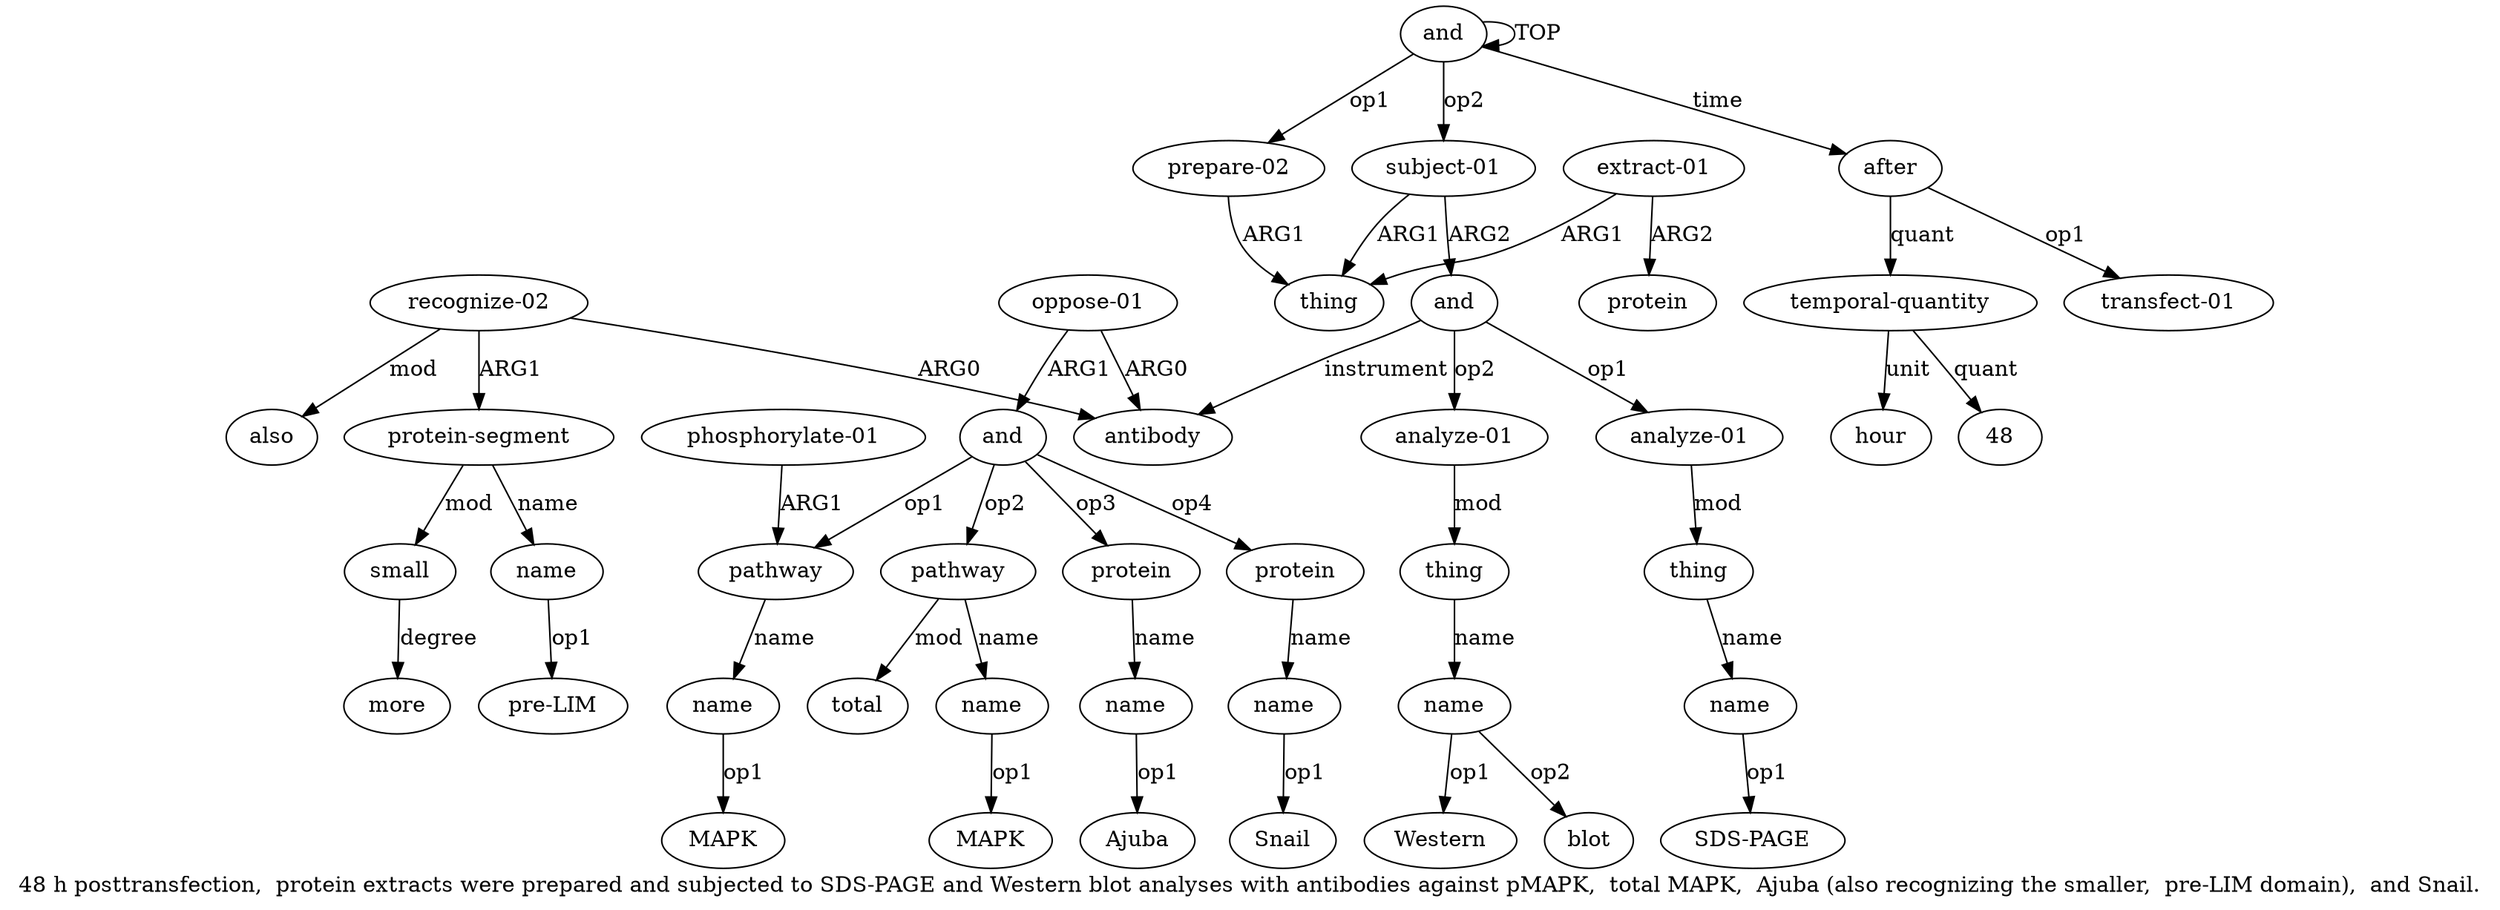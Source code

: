 digraph  {
	graph [label="48 h posttransfection,  protein extracts were prepared and subjected to SDS-PAGE and Western blot analyses with antibodies against \
pMAPK,  total MAPK,  Ajuba (also recognizing the smaller,  pre-LIM domain),  and Snail."];
	node [label="\N"];
	a20	 [color=black,
		gold_ind=20,
		gold_label=name,
		label=name,
		test_ind=20,
		test_label=name];
	"a20 MAPK"	 [color=black,
		gold_ind=-1,
		gold_label=MAPK,
		label=MAPK,
		test_ind=-1,
		test_label=MAPK];
	a20 -> "a20 MAPK" [key=0,
	color=black,
	gold_label=op1,
	label=op1,
	test_label=op1];
a21 [color=black,
	gold_ind=21,
	gold_label=total,
	label=total,
	test_ind=21,
	test_label=total];
a22 [color=black,
	gold_ind=22,
	gold_label=protein,
	label=protein,
	test_ind=22,
	test_label=protein];
a23 [color=black,
	gold_ind=23,
	gold_label=name,
	label=name,
	test_ind=23,
	test_label=name];
a22 -> a23 [key=0,
color=black,
gold_label=name,
label=name,
test_label=name];
"a23 Ajuba" [color=black,
gold_ind=-1,
gold_label=Ajuba,
label=Ajuba,
test_ind=-1,
test_label=Ajuba];
a23 -> "a23 Ajuba" [key=0,
color=black,
gold_label=op1,
label=op1,
test_label=op1];
a24 [color=black,
gold_ind=24,
gold_label=protein,
label=protein,
test_ind=24,
test_label=protein];
a25 [color=black,
gold_ind=25,
gold_label=name,
label=name,
test_ind=25,
test_label=name];
a24 -> a25 [key=0,
color=black,
gold_label=name,
label=name,
test_label=name];
"a25 Snail" [color=black,
gold_ind=-1,
gold_label=Snail,
label=Snail,
test_ind=-1,
test_label=Snail];
a25 -> "a25 Snail" [key=0,
color=black,
gold_label=op1,
label=op1,
test_label=op1];
a26 [color=black,
gold_ind=26,
gold_label="recognize-02",
label="recognize-02",
test_ind=26,
test_label="recognize-02"];
a27 [color=black,
gold_ind=27,
gold_label="protein-segment",
label="protein-segment",
test_ind=27,
test_label="protein-segment"];
a26 -> a27 [key=0,
color=black,
gold_label=ARG1,
label=ARG1,
test_label=ARG1];
a31 [color=black,
gold_ind=31,
gold_label=also,
label=also,
test_ind=31,
test_label=also];
a26 -> a31 [key=0,
color=black,
gold_label=mod,
label=mod,
test_label=mod];
a13 [color=black,
gold_ind=13,
gold_label=antibody,
label=antibody,
test_ind=13,
test_label=antibody];
a26 -> a13 [key=0,
color=black,
gold_label=ARG0,
label=ARG0,
test_label=ARG0];
a28 [color=black,
gold_ind=28,
gold_label=name,
label=name,
test_ind=28,
test_label=name];
a27 -> a28 [key=0,
color=black,
gold_label=name,
label=name,
test_label=name];
a29 [color=black,
gold_ind=29,
gold_label=small,
label=small,
test_ind=29,
test_label=small];
a27 -> a29 [key=0,
color=black,
gold_label=mod,
label=mod,
test_label=mod];
"a28 pre-LIM" [color=black,
gold_ind=-1,
gold_label="pre-LIM",
label="pre-LIM",
test_ind=-1,
test_label="pre-LIM"];
a28 -> "a28 pre-LIM" [key=0,
color=black,
gold_label=op1,
label=op1,
test_label=op1];
a30 [color=black,
gold_ind=30,
gold_label=more,
label=more,
test_ind=30,
test_label=more];
a29 -> a30 [key=0,
color=black,
gold_label=degree,
label=degree,
test_label=degree];
a33 [color=black,
gold_ind=33,
gold_label="transfect-01",
label="transfect-01",
test_ind=33,
test_label="transfect-01"];
"a12 blot" [color=black,
gold_ind=-1,
gold_label=blot,
label=blot,
test_ind=-1,
test_label=blot];
a35 [color=black,
gold_ind=35,
gold_label=hour,
label=hour,
test_ind=35,
test_label=hour];
a34 [color=black,
gold_ind=34,
gold_label="temporal-quantity",
label="temporal-quantity",
test_ind=34,
test_label="temporal-quantity"];
a34 -> a35 [key=0,
color=black,
gold_label=unit,
label=unit,
test_label=unit];
"a34 48" [color=black,
gold_ind=-1,
gold_label=48,
label=48,
test_ind=-1,
test_label=48];
a34 -> "a34 48" [key=0,
color=black,
gold_label=quant,
label=quant,
test_label=quant];
"a9 SDS-PAGE" [color=black,
gold_ind=-1,
gold_label="SDS-PAGE",
label="SDS-PAGE",
test_ind=-1,
test_label="SDS-PAGE"];
"a17 MAPK" [color=black,
gold_ind=-1,
gold_label=MAPK,
label=MAPK,
test_ind=-1,
test_label=MAPK];
a32 [color=black,
gold_ind=32,
gold_label=after,
label=after,
test_ind=32,
test_label=after];
a32 -> a33 [key=0,
color=black,
gold_label=op1,
label=op1,
test_label=op1];
a32 -> a34 [key=0,
color=black,
gold_label=quant,
label=quant,
test_label=quant];
a15 [color=black,
gold_ind=15,
gold_label=and,
label=and,
test_ind=15,
test_label=and];
a15 -> a22 [key=0,
color=black,
gold_label=op3,
label=op3,
test_label=op3];
a15 -> a24 [key=0,
color=black,
gold_label=op4,
label=op4,
test_label=op4];
a16 [color=black,
gold_ind=16,
gold_label=pathway,
label=pathway,
test_ind=16,
test_label=pathway];
a15 -> a16 [key=0,
color=black,
gold_label=op1,
label=op1,
test_label=op1];
a19 [color=black,
gold_ind=19,
gold_label=pathway,
label=pathway,
test_ind=19,
test_label=pathway];
a15 -> a19 [key=0,
color=black,
gold_label=op2,
label=op2,
test_label=op2];
a14 [color=black,
gold_ind=14,
gold_label="oppose-01",
label="oppose-01",
test_ind=14,
test_label="oppose-01"];
a14 -> a15 [key=0,
color=black,
gold_label=ARG1,
label=ARG1,
test_label=ARG1];
a14 -> a13 [key=0,
color=black,
gold_label=ARG0,
label=ARG0,
test_label=ARG0];
a17 [color=black,
gold_ind=17,
gold_label=name,
label=name,
test_ind=17,
test_label=name];
a17 -> "a17 MAPK" [key=0,
color=black,
gold_label=op1,
label=op1,
test_label=op1];
a16 -> a17 [key=0,
color=black,
gold_label=name,
label=name,
test_label=name];
a11 [color=black,
gold_ind=11,
gold_label=thing,
label=thing,
test_ind=11,
test_label=thing];
a12 [color=black,
gold_ind=12,
gold_label=name,
label=name,
test_ind=12,
test_label=name];
a11 -> a12 [key=0,
color=black,
gold_label=name,
label=name,
test_label=name];
a10 [color=black,
gold_ind=10,
gold_label="analyze-01",
label="analyze-01",
test_ind=10,
test_label="analyze-01"];
a10 -> a11 [key=0,
color=black,
gold_label=mod,
label=mod,
test_label=mod];
a12 -> "a12 blot" [key=0,
color=black,
gold_label=op2,
label=op2,
test_label=op2];
"a12 Western" [color=black,
gold_ind=-1,
gold_label=Western,
label=Western,
test_ind=-1,
test_label=Western];
a12 -> "a12 Western" [key=0,
color=black,
gold_label=op1,
label=op1,
test_label=op1];
a19 -> a20 [key=0,
color=black,
gold_label=name,
label=name,
test_label=name];
a19 -> a21 [key=0,
color=black,
gold_label=mod,
label=mod,
test_label=mod];
a18 [color=black,
gold_ind=18,
gold_label="phosphorylate-01",
label="phosphorylate-01",
test_ind=18,
test_label="phosphorylate-01"];
a18 -> a16 [key=0,
color=black,
gold_label=ARG1,
label=ARG1,
test_label=ARG1];
a1 [color=black,
gold_ind=1,
gold_label="prepare-02",
label="prepare-02",
test_ind=1,
test_label="prepare-02"];
a2 [color=black,
gold_ind=2,
gold_label=thing,
label=thing,
test_ind=2,
test_label=thing];
a1 -> a2 [key=0,
color=black,
gold_label=ARG1,
label=ARG1,
test_label=ARG1];
a0 [color=black,
gold_ind=0,
gold_label=and,
label=and,
test_ind=0,
test_label=and];
a0 -> a32 [key=0,
color=black,
gold_label=time,
label=time,
test_label=time];
a0 -> a1 [key=0,
color=black,
gold_label=op1,
label=op1,
test_label=op1];
a0 -> a0 [key=0,
color=black,
gold_label=TOP,
label=TOP,
test_label=TOP];
a5 [color=black,
gold_ind=5,
gold_label="subject-01",
label="subject-01",
test_ind=5,
test_label="subject-01"];
a0 -> a5 [key=0,
color=black,
gold_label=op2,
label=op2,
test_label=op2];
a3 [color=black,
gold_ind=3,
gold_label="extract-01",
label="extract-01",
test_ind=3,
test_label="extract-01"];
a3 -> a2 [key=0,
color=black,
gold_label=ARG1,
label=ARG1,
test_label=ARG1];
a4 [color=black,
gold_ind=4,
gold_label=protein,
label=protein,
test_ind=4,
test_label=protein];
a3 -> a4 [key=0,
color=black,
gold_label=ARG2,
label=ARG2,
test_label=ARG2];
a5 -> a2 [key=0,
color=black,
gold_label=ARG1,
label=ARG1,
test_label=ARG1];
a6 [color=black,
gold_ind=6,
gold_label=and,
label=and,
test_ind=6,
test_label=and];
a5 -> a6 [key=0,
color=black,
gold_label=ARG2,
label=ARG2,
test_label=ARG2];
a7 [color=black,
gold_ind=7,
gold_label="analyze-01",
label="analyze-01",
test_ind=7,
test_label="analyze-01"];
a8 [color=black,
gold_ind=8,
gold_label=thing,
label=thing,
test_ind=8,
test_label=thing];
a7 -> a8 [key=0,
color=black,
gold_label=mod,
label=mod,
test_label=mod];
a6 -> a10 [key=0,
color=black,
gold_label=op2,
label=op2,
test_label=op2];
a6 -> a13 [key=0,
color=black,
gold_label=instrument,
label=instrument,
test_label=instrument];
a6 -> a7 [key=0,
color=black,
gold_label=op1,
label=op1,
test_label=op1];
a9 [color=black,
gold_ind=9,
gold_label=name,
label=name,
test_ind=9,
test_label=name];
a9 -> "a9 SDS-PAGE" [key=0,
color=black,
gold_label=op1,
label=op1,
test_label=op1];
a8 -> a9 [key=0,
color=black,
gold_label=name,
label=name,
test_label=name];
}
